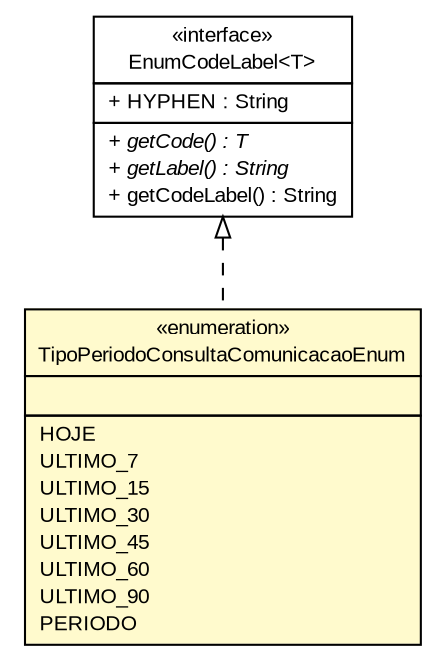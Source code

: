 #!/usr/local/bin/dot
#
# Class diagram 
# Generated by UMLGraph version R5_6 (http://www.umlgraph.org/)
#

digraph G {
	edge [fontname="arial",fontsize=10,labelfontname="arial",labelfontsize=10];
	node [fontname="arial",fontsize=10,shape=plaintext];
	nodesep=0.25;
	ranksep=0.5;
	// br.gov.to.sefaz.persistence.enums.EnumCodeLabel<T>
	c835864 [label=<<table title="br.gov.to.sefaz.persistence.enums.EnumCodeLabel" border="0" cellborder="1" cellspacing="0" cellpadding="2" port="p" href="../../../persistence/enums/EnumCodeLabel.html">
		<tr><td><table border="0" cellspacing="0" cellpadding="1">
<tr><td align="center" balign="center"> &#171;interface&#187; </td></tr>
<tr><td align="center" balign="center"> EnumCodeLabel&lt;T&gt; </td></tr>
		</table></td></tr>
		<tr><td><table border="0" cellspacing="0" cellpadding="1">
<tr><td align="left" balign="left"> + HYPHEN : String </td></tr>
		</table></td></tr>
		<tr><td><table border="0" cellspacing="0" cellpadding="1">
<tr><td align="left" balign="left"><font face="arial italic" point-size="10.0"> + getCode() : T </font></td></tr>
<tr><td align="left" balign="left"><font face="arial italic" point-size="10.0"> + getLabel() : String </font></td></tr>
<tr><td align="left" balign="left"> + getCodeLabel() : String </td></tr>
		</table></td></tr>
		</table>>, URL="../../../persistence/enums/EnumCodeLabel.html", fontname="arial", fontcolor="black", fontsize=10.0];
	// br.gov.to.sefaz.seg.persistence.enums.TipoPeriodoConsultaComunicacaoEnum
	c836217 [label=<<table title="br.gov.to.sefaz.seg.persistence.enums.TipoPeriodoConsultaComunicacaoEnum" border="0" cellborder="1" cellspacing="0" cellpadding="2" port="p" bgcolor="lemonChiffon" href="./TipoPeriodoConsultaComunicacaoEnum.html">
		<tr><td><table border="0" cellspacing="0" cellpadding="1">
<tr><td align="center" balign="center"> &#171;enumeration&#187; </td></tr>
<tr><td align="center" balign="center"> TipoPeriodoConsultaComunicacaoEnum </td></tr>
		</table></td></tr>
		<tr><td><table border="0" cellspacing="0" cellpadding="1">
<tr><td align="left" balign="left">  </td></tr>
		</table></td></tr>
		<tr><td><table border="0" cellspacing="0" cellpadding="1">
<tr><td align="left" balign="left"> HOJE </td></tr>
<tr><td align="left" balign="left"> ULTIMO_7 </td></tr>
<tr><td align="left" balign="left"> ULTIMO_15 </td></tr>
<tr><td align="left" balign="left"> ULTIMO_30 </td></tr>
<tr><td align="left" balign="left"> ULTIMO_45 </td></tr>
<tr><td align="left" balign="left"> ULTIMO_60 </td></tr>
<tr><td align="left" balign="left"> ULTIMO_90 </td></tr>
<tr><td align="left" balign="left"> PERIODO </td></tr>
		</table></td></tr>
		</table>>, URL="./TipoPeriodoConsultaComunicacaoEnum.html", fontname="arial", fontcolor="black", fontsize=10.0];
	//br.gov.to.sefaz.seg.persistence.enums.TipoPeriodoConsultaComunicacaoEnum implements br.gov.to.sefaz.persistence.enums.EnumCodeLabel<T>
	c835864:p -> c836217:p [dir=back,arrowtail=empty,style=dashed];
}

